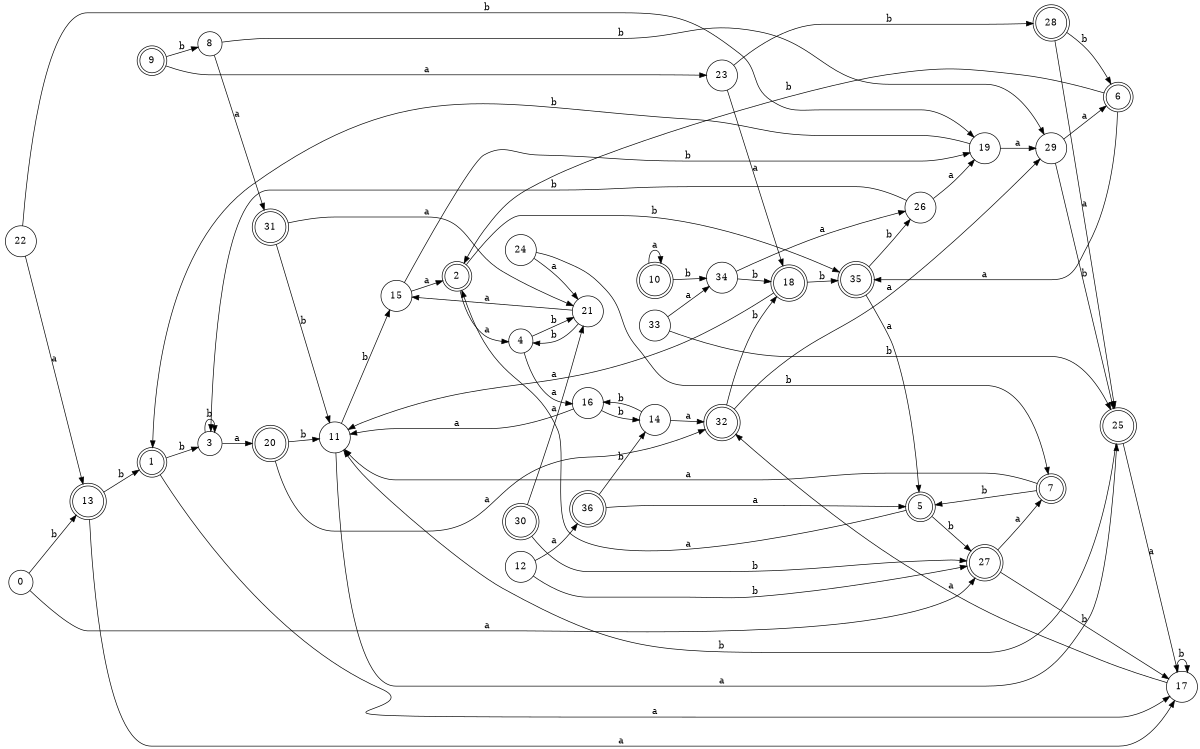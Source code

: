 digraph n30_6 {
__start0 [label="" shape="none"];

rankdir=LR;
size="8,5";

s0 [style="filled", color="black", fillcolor="white" shape="circle", label="0"];
s1 [style="rounded,filled", color="black", fillcolor="white" shape="doublecircle", label="1"];
s2 [style="rounded,filled", color="black", fillcolor="white" shape="doublecircle", label="2"];
s3 [style="filled", color="black", fillcolor="white" shape="circle", label="3"];
s4 [style="filled", color="black", fillcolor="white" shape="circle", label="4"];
s5 [style="rounded,filled", color="black", fillcolor="white" shape="doublecircle", label="5"];
s6 [style="rounded,filled", color="black", fillcolor="white" shape="doublecircle", label="6"];
s7 [style="rounded,filled", color="black", fillcolor="white" shape="doublecircle", label="7"];
s8 [style="filled", color="black", fillcolor="white" shape="circle", label="8"];
s9 [style="rounded,filled", color="black", fillcolor="white" shape="doublecircle", label="9"];
s10 [style="rounded,filled", color="black", fillcolor="white" shape="doublecircle", label="10"];
s11 [style="filled", color="black", fillcolor="white" shape="circle", label="11"];
s12 [style="filled", color="black", fillcolor="white" shape="circle", label="12"];
s13 [style="rounded,filled", color="black", fillcolor="white" shape="doublecircle", label="13"];
s14 [style="filled", color="black", fillcolor="white" shape="circle", label="14"];
s15 [style="filled", color="black", fillcolor="white" shape="circle", label="15"];
s16 [style="filled", color="black", fillcolor="white" shape="circle", label="16"];
s17 [style="filled", color="black", fillcolor="white" shape="circle", label="17"];
s18 [style="rounded,filled", color="black", fillcolor="white" shape="doublecircle", label="18"];
s19 [style="filled", color="black", fillcolor="white" shape="circle", label="19"];
s20 [style="rounded,filled", color="black", fillcolor="white" shape="doublecircle", label="20"];
s21 [style="filled", color="black", fillcolor="white" shape="circle", label="21"];
s22 [style="filled", color="black", fillcolor="white" shape="circle", label="22"];
s23 [style="filled", color="black", fillcolor="white" shape="circle", label="23"];
s24 [style="filled", color="black", fillcolor="white" shape="circle", label="24"];
s25 [style="rounded,filled", color="black", fillcolor="white" shape="doublecircle", label="25"];
s26 [style="filled", color="black", fillcolor="white" shape="circle", label="26"];
s27 [style="rounded,filled", color="black", fillcolor="white" shape="doublecircle", label="27"];
s28 [style="rounded,filled", color="black", fillcolor="white" shape="doublecircle", label="28"];
s29 [style="filled", color="black", fillcolor="white" shape="circle", label="29"];
s30 [style="rounded,filled", color="black", fillcolor="white" shape="doublecircle", label="30"];
s31 [style="rounded,filled", color="black", fillcolor="white" shape="doublecircle", label="31"];
s32 [style="rounded,filled", color="black", fillcolor="white" shape="doublecircle", label="32"];
s33 [style="filled", color="black", fillcolor="white" shape="circle", label="33"];
s34 [style="filled", color="black", fillcolor="white" shape="circle", label="34"];
s35 [style="rounded,filled", color="black", fillcolor="white" shape="doublecircle", label="35"];
s36 [style="rounded,filled", color="black", fillcolor="white" shape="doublecircle", label="36"];
s0 -> s27 [label="a"];
s0 -> s13 [label="b"];
s1 -> s17 [label="a"];
s1 -> s3 [label="b"];
s2 -> s4 [label="a"];
s2 -> s35 [label="b"];
s3 -> s20 [label="a"];
s3 -> s3 [label="b"];
s4 -> s16 [label="a"];
s4 -> s21 [label="b"];
s5 -> s2 [label="a"];
s5 -> s27 [label="b"];
s6 -> s35 [label="a"];
s6 -> s2 [label="b"];
s7 -> s11 [label="a"];
s7 -> s5 [label="b"];
s8 -> s31 [label="a"];
s8 -> s29 [label="b"];
s9 -> s23 [label="a"];
s9 -> s8 [label="b"];
s10 -> s10 [label="a"];
s10 -> s34 [label="b"];
s11 -> s25 [label="a"];
s11 -> s15 [label="b"];
s12 -> s36 [label="a"];
s12 -> s27 [label="b"];
s13 -> s17 [label="a"];
s13 -> s1 [label="b"];
s14 -> s32 [label="a"];
s14 -> s16 [label="b"];
s15 -> s2 [label="a"];
s15 -> s19 [label="b"];
s16 -> s11 [label="a"];
s16 -> s14 [label="b"];
s17 -> s32 [label="a"];
s17 -> s17 [label="b"];
s18 -> s11 [label="a"];
s18 -> s35 [label="b"];
s19 -> s29 [label="a"];
s19 -> s1 [label="b"];
s20 -> s32 [label="a"];
s20 -> s11 [label="b"];
s21 -> s15 [label="a"];
s21 -> s4 [label="b"];
s22 -> s13 [label="a"];
s22 -> s19 [label="b"];
s23 -> s18 [label="a"];
s23 -> s28 [label="b"];
s24 -> s21 [label="a"];
s24 -> s7 [label="b"];
s25 -> s17 [label="a"];
s25 -> s11 [label="b"];
s26 -> s19 [label="a"];
s26 -> s3 [label="b"];
s27 -> s7 [label="a"];
s27 -> s17 [label="b"];
s28 -> s25 [label="a"];
s28 -> s6 [label="b"];
s29 -> s6 [label="a"];
s29 -> s25 [label="b"];
s30 -> s21 [label="a"];
s30 -> s27 [label="b"];
s31 -> s21 [label="a"];
s31 -> s11 [label="b"];
s32 -> s29 [label="a"];
s32 -> s18 [label="b"];
s33 -> s34 [label="a"];
s33 -> s25 [label="b"];
s34 -> s26 [label="a"];
s34 -> s18 [label="b"];
s35 -> s5 [label="a"];
s35 -> s26 [label="b"];
s36 -> s5 [label="a"];
s36 -> s14 [label="b"];

}